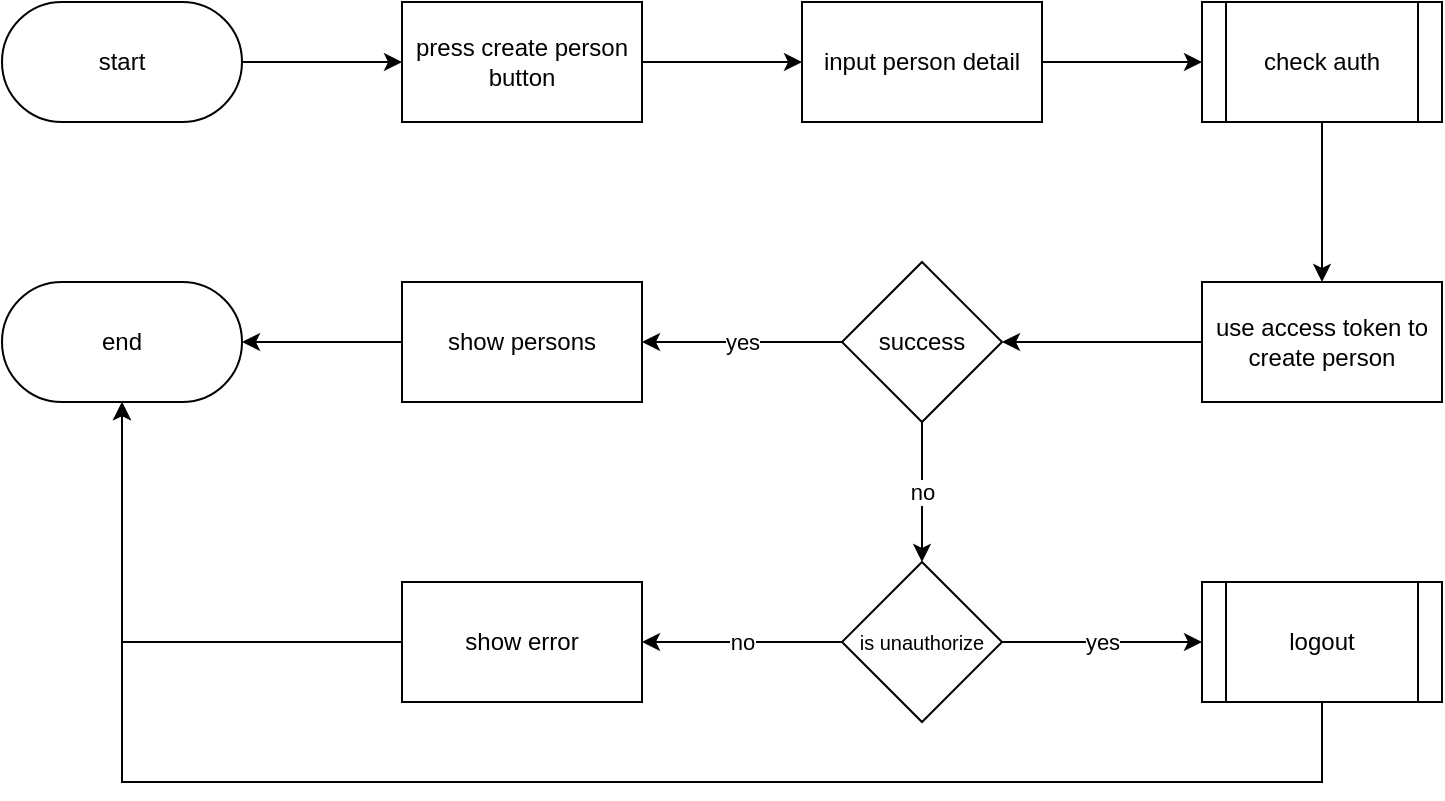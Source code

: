 <mxfile version="28.1.2" pages="10">
  <diagram name="1 create person" id="QCmVjkABllY98V57rZox">
    <mxGraphModel dx="1042" dy="626" grid="1" gridSize="10" guides="1" tooltips="1" connect="1" arrows="1" fold="1" page="1" pageScale="1" pageWidth="827" pageHeight="1169" math="0" shadow="0">
      <root>
        <mxCell id="89kqw5IY4SVpUpeqwuFK-0" />
        <mxCell id="89kqw5IY4SVpUpeqwuFK-1" parent="89kqw5IY4SVpUpeqwuFK-0" />
        <mxCell id="89kqw5IY4SVpUpeqwuFK-2" value="" style="edgeStyle=orthogonalEdgeStyle;rounded=0;orthogonalLoop=1;jettySize=auto;html=1;" edge="1" parent="89kqw5IY4SVpUpeqwuFK-1" source="89kqw5IY4SVpUpeqwuFK-3" target="89kqw5IY4SVpUpeqwuFK-6">
          <mxGeometry relative="1" as="geometry" />
        </mxCell>
        <mxCell id="89kqw5IY4SVpUpeqwuFK-3" value="start" style="rounded=1;whiteSpace=wrap;html=1;arcSize=50;" vertex="1" parent="89kqw5IY4SVpUpeqwuFK-1">
          <mxGeometry x="20" y="30" width="120" height="60" as="geometry" />
        </mxCell>
        <mxCell id="89kqw5IY4SVpUpeqwuFK-4" value="end" style="rounded=1;whiteSpace=wrap;html=1;arcSize=50;" vertex="1" parent="89kqw5IY4SVpUpeqwuFK-1">
          <mxGeometry x="20" y="170" width="120" height="60" as="geometry" />
        </mxCell>
        <mxCell id="89kqw5IY4SVpUpeqwuFK-5" value="" style="edgeStyle=orthogonalEdgeStyle;rounded=0;orthogonalLoop=1;jettySize=auto;html=1;" edge="1" parent="89kqw5IY4SVpUpeqwuFK-1" source="89kqw5IY4SVpUpeqwuFK-6" target="89kqw5IY4SVpUpeqwuFK-8">
          <mxGeometry relative="1" as="geometry" />
        </mxCell>
        <mxCell id="89kqw5IY4SVpUpeqwuFK-6" value="press create person button" style="whiteSpace=wrap;html=1;rounded=0;arcSize=50;" vertex="1" parent="89kqw5IY4SVpUpeqwuFK-1">
          <mxGeometry x="220" y="30" width="120" height="60" as="geometry" />
        </mxCell>
        <mxCell id="89kqw5IY4SVpUpeqwuFK-7" value="" style="edgeStyle=orthogonalEdgeStyle;rounded=0;orthogonalLoop=1;jettySize=auto;html=1;" edge="1" parent="89kqw5IY4SVpUpeqwuFK-1" source="89kqw5IY4SVpUpeqwuFK-8" target="89kqw5IY4SVpUpeqwuFK-10">
          <mxGeometry relative="1" as="geometry" />
        </mxCell>
        <mxCell id="89kqw5IY4SVpUpeqwuFK-8" value="input person detail" style="whiteSpace=wrap;html=1;rounded=0;arcSize=50;" vertex="1" parent="89kqw5IY4SVpUpeqwuFK-1">
          <mxGeometry x="420" y="30" width="120" height="60" as="geometry" />
        </mxCell>
        <mxCell id="89kqw5IY4SVpUpeqwuFK-9" value="" style="edgeStyle=orthogonalEdgeStyle;rounded=0;orthogonalLoop=1;jettySize=auto;html=1;" edge="1" parent="89kqw5IY4SVpUpeqwuFK-1" source="89kqw5IY4SVpUpeqwuFK-10" target="89kqw5IY4SVpUpeqwuFK-12">
          <mxGeometry relative="1" as="geometry" />
        </mxCell>
        <mxCell id="89kqw5IY4SVpUpeqwuFK-10" value="check auth" style="shape=process;whiteSpace=wrap;html=1;backgroundOutline=1;" vertex="1" parent="89kqw5IY4SVpUpeqwuFK-1">
          <mxGeometry x="620" y="30" width="120" height="60" as="geometry" />
        </mxCell>
        <mxCell id="89kqw5IY4SVpUpeqwuFK-11" value="" style="edgeStyle=orthogonalEdgeStyle;rounded=0;orthogonalLoop=1;jettySize=auto;html=1;" edge="1" parent="89kqw5IY4SVpUpeqwuFK-1" source="89kqw5IY4SVpUpeqwuFK-12" target="89kqw5IY4SVpUpeqwuFK-15">
          <mxGeometry relative="1" as="geometry" />
        </mxCell>
        <mxCell id="89kqw5IY4SVpUpeqwuFK-12" value="use access token to create person" style="whiteSpace=wrap;html=1;" vertex="1" parent="89kqw5IY4SVpUpeqwuFK-1">
          <mxGeometry x="620" y="170" width="120" height="60" as="geometry" />
        </mxCell>
        <mxCell id="89kqw5IY4SVpUpeqwuFK-13" value="yes" style="edgeStyle=orthogonalEdgeStyle;rounded=0;orthogonalLoop=1;jettySize=auto;html=1;" edge="1" parent="89kqw5IY4SVpUpeqwuFK-1" source="89kqw5IY4SVpUpeqwuFK-15" target="89kqw5IY4SVpUpeqwuFK-17">
          <mxGeometry relative="1" as="geometry" />
        </mxCell>
        <mxCell id="89kqw5IY4SVpUpeqwuFK-14" value="no" style="edgeStyle=orthogonalEdgeStyle;rounded=0;orthogonalLoop=1;jettySize=auto;html=1;" edge="1" parent="89kqw5IY4SVpUpeqwuFK-1" source="89kqw5IY4SVpUpeqwuFK-15" target="89kqw5IY4SVpUpeqwuFK-20">
          <mxGeometry relative="1" as="geometry">
            <mxPoint x="480" y="310" as="targetPoint" />
          </mxGeometry>
        </mxCell>
        <mxCell id="89kqw5IY4SVpUpeqwuFK-15" value="success" style="rhombus;whiteSpace=wrap;html=1;" vertex="1" parent="89kqw5IY4SVpUpeqwuFK-1">
          <mxGeometry x="440" y="160" width="80" height="80" as="geometry" />
        </mxCell>
        <mxCell id="89kqw5IY4SVpUpeqwuFK-16" style="edgeStyle=orthogonalEdgeStyle;rounded=0;orthogonalLoop=1;jettySize=auto;html=1;" edge="1" parent="89kqw5IY4SVpUpeqwuFK-1" source="89kqw5IY4SVpUpeqwuFK-17" target="89kqw5IY4SVpUpeqwuFK-4">
          <mxGeometry relative="1" as="geometry" />
        </mxCell>
        <mxCell id="89kqw5IY4SVpUpeqwuFK-17" value="show persons" style="rounded=0;whiteSpace=wrap;html=1;" vertex="1" parent="89kqw5IY4SVpUpeqwuFK-1">
          <mxGeometry x="220" y="170" width="120" height="60" as="geometry" />
        </mxCell>
        <mxCell id="89kqw5IY4SVpUpeqwuFK-18" value="no" style="edgeStyle=orthogonalEdgeStyle;rounded=0;orthogonalLoop=1;jettySize=auto;html=1;" edge="1" parent="89kqw5IY4SVpUpeqwuFK-1" source="89kqw5IY4SVpUpeqwuFK-20" target="89kqw5IY4SVpUpeqwuFK-24">
          <mxGeometry relative="1" as="geometry">
            <mxPoint x="320" y="350" as="targetPoint" />
          </mxGeometry>
        </mxCell>
        <mxCell id="89kqw5IY4SVpUpeqwuFK-19" value="yes" style="edgeStyle=orthogonalEdgeStyle;rounded=0;orthogonalLoop=1;jettySize=auto;html=1;" edge="1" parent="89kqw5IY4SVpUpeqwuFK-1" source="89kqw5IY4SVpUpeqwuFK-20" target="89kqw5IY4SVpUpeqwuFK-22">
          <mxGeometry relative="1" as="geometry">
            <mxPoint x="480" y="460" as="targetPoint" />
          </mxGeometry>
        </mxCell>
        <mxCell id="89kqw5IY4SVpUpeqwuFK-20" value="&lt;font style=&quot;font-size: 10px;&quot;&gt;is unauthorize&lt;/font&gt;" style="rhombus;whiteSpace=wrap;html=1;" vertex="1" parent="89kqw5IY4SVpUpeqwuFK-1">
          <mxGeometry x="440" y="310" width="80" height="80" as="geometry" />
        </mxCell>
        <mxCell id="89kqw5IY4SVpUpeqwuFK-21" style="edgeStyle=orthogonalEdgeStyle;rounded=0;orthogonalLoop=1;jettySize=auto;html=1;" edge="1" parent="89kqw5IY4SVpUpeqwuFK-1" source="89kqw5IY4SVpUpeqwuFK-22" target="89kqw5IY4SVpUpeqwuFK-4">
          <mxGeometry relative="1" as="geometry">
            <Array as="points">
              <mxPoint x="680" y="420" />
              <mxPoint x="80" y="420" />
            </Array>
          </mxGeometry>
        </mxCell>
        <mxCell id="89kqw5IY4SVpUpeqwuFK-22" value="logout" style="shape=process;whiteSpace=wrap;html=1;backgroundOutline=1;" vertex="1" parent="89kqw5IY4SVpUpeqwuFK-1">
          <mxGeometry x="620" y="320" width="120" height="60" as="geometry" />
        </mxCell>
        <mxCell id="89kqw5IY4SVpUpeqwuFK-23" style="edgeStyle=orthogonalEdgeStyle;rounded=0;orthogonalLoop=1;jettySize=auto;html=1;" edge="1" parent="89kqw5IY4SVpUpeqwuFK-1" source="89kqw5IY4SVpUpeqwuFK-24" target="89kqw5IY4SVpUpeqwuFK-4">
          <mxGeometry relative="1" as="geometry" />
        </mxCell>
        <mxCell id="89kqw5IY4SVpUpeqwuFK-24" value="show error" style="rounded=0;whiteSpace=wrap;html=1;" vertex="1" parent="89kqw5IY4SVpUpeqwuFK-1">
          <mxGeometry x="220" y="320" width="120" height="60" as="geometry" />
        </mxCell>
      </root>
    </mxGraphModel>
  </diagram>
  <diagram name="2 read persons" id="ZZvxJtizxk6Mw-45poKB">
    <mxGraphModel dx="1042" dy="626" grid="1" gridSize="10" guides="1" tooltips="1" connect="1" arrows="1" fold="1" page="1" pageScale="1" pageWidth="827" pageHeight="1169" math="0" shadow="0">
      <root>
        <mxCell id="vX8nLBXHPkxu4AXQ9sBN-0" />
        <mxCell id="vX8nLBXHPkxu4AXQ9sBN-1" parent="vX8nLBXHPkxu4AXQ9sBN-0" />
        <mxCell id="vX8nLBXHPkxu4AXQ9sBN-2" value="" style="edgeStyle=orthogonalEdgeStyle;rounded=0;orthogonalLoop=1;jettySize=auto;html=1;" edge="1" parent="vX8nLBXHPkxu4AXQ9sBN-1" source="vX8nLBXHPkxu4AXQ9sBN-3" target="vX8nLBXHPkxu4AXQ9sBN-6">
          <mxGeometry relative="1" as="geometry" />
        </mxCell>
        <mxCell id="vX8nLBXHPkxu4AXQ9sBN-3" value="start" style="rounded=1;whiteSpace=wrap;html=1;arcSize=50;" vertex="1" parent="vX8nLBXHPkxu4AXQ9sBN-1">
          <mxGeometry x="20" y="20" width="120" height="60" as="geometry" />
        </mxCell>
        <mxCell id="vX8nLBXHPkxu4AXQ9sBN-4" value="end" style="rounded=1;whiteSpace=wrap;html=1;arcSize=50;" vertex="1" parent="vX8nLBXHPkxu4AXQ9sBN-1">
          <mxGeometry x="20" y="160" width="120" height="60" as="geometry" />
        </mxCell>
        <mxCell id="vX8nLBXHPkxu4AXQ9sBN-5" value="" style="edgeStyle=orthogonalEdgeStyle;rounded=0;orthogonalLoop=1;jettySize=auto;html=1;" edge="1" parent="vX8nLBXHPkxu4AXQ9sBN-1" source="vX8nLBXHPkxu4AXQ9sBN-6" target="vX8nLBXHPkxu4AXQ9sBN-8">
          <mxGeometry relative="1" as="geometry" />
        </mxCell>
        <mxCell id="vX8nLBXHPkxu4AXQ9sBN-6" value="check auth" style="shape=process;whiteSpace=wrap;html=1;backgroundOutline=1;" vertex="1" parent="vX8nLBXHPkxu4AXQ9sBN-1">
          <mxGeometry x="200" y="20" width="120" height="60" as="geometry" />
        </mxCell>
        <mxCell id="vX8nLBXHPkxu4AXQ9sBN-7" value="" style="edgeStyle=orthogonalEdgeStyle;rounded=0;orthogonalLoop=1;jettySize=auto;html=1;" edge="1" parent="vX8nLBXHPkxu4AXQ9sBN-1" source="vX8nLBXHPkxu4AXQ9sBN-8" target="vX8nLBXHPkxu4AXQ9sBN-11">
          <mxGeometry relative="1" as="geometry" />
        </mxCell>
        <mxCell id="vX8nLBXHPkxu4AXQ9sBN-8" value="use access token to get persons" style="whiteSpace=wrap;html=1;" vertex="1" parent="vX8nLBXHPkxu4AXQ9sBN-1">
          <mxGeometry x="400" y="20" width="120" height="60" as="geometry" />
        </mxCell>
        <mxCell id="vX8nLBXHPkxu4AXQ9sBN-9" value="no" style="edgeStyle=orthogonalEdgeStyle;rounded=0;orthogonalLoop=1;jettySize=auto;html=1;" edge="1" parent="vX8nLBXHPkxu4AXQ9sBN-1" source="vX8nLBXHPkxu4AXQ9sBN-11" target="vX8nLBXHPkxu4AXQ9sBN-13">
          <mxGeometry relative="1" as="geometry" />
        </mxCell>
        <mxCell id="vX8nLBXHPkxu4AXQ9sBN-10" value="yes" style="edgeStyle=orthogonalEdgeStyle;rounded=0;orthogonalLoop=1;jettySize=auto;html=1;" edge="1" parent="vX8nLBXHPkxu4AXQ9sBN-1" source="vX8nLBXHPkxu4AXQ9sBN-11" target="vX8nLBXHPkxu4AXQ9sBN-15">
          <mxGeometry relative="1" as="geometry" />
        </mxCell>
        <mxCell id="vX8nLBXHPkxu4AXQ9sBN-11" value="is success" style="rhombus;whiteSpace=wrap;html=1;" vertex="1" parent="vX8nLBXHPkxu4AXQ9sBN-1">
          <mxGeometry x="420" y="150" width="80" height="80" as="geometry" />
        </mxCell>
        <mxCell id="vX8nLBXHPkxu4AXQ9sBN-12" style="edgeStyle=orthogonalEdgeStyle;rounded=0;orthogonalLoop=1;jettySize=auto;html=1;" edge="1" parent="vX8nLBXHPkxu4AXQ9sBN-1" source="vX8nLBXHPkxu4AXQ9sBN-13" target="vX8nLBXHPkxu4AXQ9sBN-4">
          <mxGeometry relative="1" as="geometry">
            <Array as="points">
              <mxPoint x="620" y="260" />
              <mxPoint x="80" y="260" />
            </Array>
          </mxGeometry>
        </mxCell>
        <mxCell id="vX8nLBXHPkxu4AXQ9sBN-13" value="show error" style="whiteSpace=wrap;html=1;" vertex="1" parent="vX8nLBXHPkxu4AXQ9sBN-1">
          <mxGeometry x="560" y="160" width="120" height="60" as="geometry" />
        </mxCell>
        <mxCell id="vX8nLBXHPkxu4AXQ9sBN-14" style="edgeStyle=orthogonalEdgeStyle;rounded=0;orthogonalLoop=1;jettySize=auto;html=1;" edge="1" parent="vX8nLBXHPkxu4AXQ9sBN-1" source="vX8nLBXHPkxu4AXQ9sBN-15" target="vX8nLBXHPkxu4AXQ9sBN-4">
          <mxGeometry relative="1" as="geometry" />
        </mxCell>
        <mxCell id="vX8nLBXHPkxu4AXQ9sBN-15" value="show persons" style="whiteSpace=wrap;html=1;" vertex="1" parent="vX8nLBXHPkxu4AXQ9sBN-1">
          <mxGeometry x="200" y="160" width="120" height="60" as="geometry" />
        </mxCell>
      </root>
    </mxGraphModel>
  </diagram>
  <diagram name="3 update person" id="bgBa9I0nju7oVBZBUmHU">
    <mxGraphModel dx="1042" dy="626" grid="1" gridSize="10" guides="1" tooltips="1" connect="1" arrows="1" fold="1" page="1" pageScale="1" pageWidth="827" pageHeight="1169" math="0" shadow="0">
      <root>
        <mxCell id="CjMaCbACTjVQpLdgVZ3A-0" />
        <mxCell id="CjMaCbACTjVQpLdgVZ3A-1" parent="CjMaCbACTjVQpLdgVZ3A-0" />
        <mxCell id="CjMaCbACTjVQpLdgVZ3A-2" value="" style="edgeStyle=orthogonalEdgeStyle;rounded=0;orthogonalLoop=1;jettySize=auto;html=1;" edge="1" parent="CjMaCbACTjVQpLdgVZ3A-1" source="CjMaCbACTjVQpLdgVZ3A-3" target="CjMaCbACTjVQpLdgVZ3A-6">
          <mxGeometry relative="1" as="geometry" />
        </mxCell>
        <mxCell id="CjMaCbACTjVQpLdgVZ3A-3" value="start" style="rounded=1;whiteSpace=wrap;html=1;arcSize=50;" vertex="1" parent="CjMaCbACTjVQpLdgVZ3A-1">
          <mxGeometry x="20" y="30" width="120" height="60" as="geometry" />
        </mxCell>
        <mxCell id="CjMaCbACTjVQpLdgVZ3A-4" value="end" style="rounded=1;whiteSpace=wrap;html=1;arcSize=50;" vertex="1" parent="CjMaCbACTjVQpLdgVZ3A-1">
          <mxGeometry x="20" y="170" width="120" height="60" as="geometry" />
        </mxCell>
        <mxCell id="CjMaCbACTjVQpLdgVZ3A-5" value="" style="edgeStyle=orthogonalEdgeStyle;rounded=0;orthogonalLoop=1;jettySize=auto;html=1;" edge="1" parent="CjMaCbACTjVQpLdgVZ3A-1" source="CjMaCbACTjVQpLdgVZ3A-6" target="CjMaCbACTjVQpLdgVZ3A-8">
          <mxGeometry relative="1" as="geometry" />
        </mxCell>
        <mxCell id="CjMaCbACTjVQpLdgVZ3A-6" value="press update person button" style="whiteSpace=wrap;html=1;rounded=0;arcSize=50;" vertex="1" parent="CjMaCbACTjVQpLdgVZ3A-1">
          <mxGeometry x="220" y="30" width="120" height="60" as="geometry" />
        </mxCell>
        <mxCell id="CjMaCbACTjVQpLdgVZ3A-7" value="" style="edgeStyle=orthogonalEdgeStyle;rounded=0;orthogonalLoop=1;jettySize=auto;html=1;" edge="1" parent="CjMaCbACTjVQpLdgVZ3A-1" source="CjMaCbACTjVQpLdgVZ3A-8" target="CjMaCbACTjVQpLdgVZ3A-10">
          <mxGeometry relative="1" as="geometry" />
        </mxCell>
        <mxCell id="CjMaCbACTjVQpLdgVZ3A-8" value="update person detail" style="whiteSpace=wrap;html=1;rounded=0;arcSize=50;" vertex="1" parent="CjMaCbACTjVQpLdgVZ3A-1">
          <mxGeometry x="420" y="30" width="120" height="60" as="geometry" />
        </mxCell>
        <mxCell id="CjMaCbACTjVQpLdgVZ3A-9" value="" style="edgeStyle=orthogonalEdgeStyle;rounded=0;orthogonalLoop=1;jettySize=auto;html=1;" edge="1" parent="CjMaCbACTjVQpLdgVZ3A-1" source="CjMaCbACTjVQpLdgVZ3A-10" target="CjMaCbACTjVQpLdgVZ3A-12">
          <mxGeometry relative="1" as="geometry" />
        </mxCell>
        <mxCell id="CjMaCbACTjVQpLdgVZ3A-10" value="check auth" style="shape=process;whiteSpace=wrap;html=1;backgroundOutline=1;" vertex="1" parent="CjMaCbACTjVQpLdgVZ3A-1">
          <mxGeometry x="620" y="30" width="120" height="60" as="geometry" />
        </mxCell>
        <mxCell id="CjMaCbACTjVQpLdgVZ3A-11" value="" style="edgeStyle=orthogonalEdgeStyle;rounded=0;orthogonalLoop=1;jettySize=auto;html=1;" edge="1" parent="CjMaCbACTjVQpLdgVZ3A-1" source="CjMaCbACTjVQpLdgVZ3A-12" target="CjMaCbACTjVQpLdgVZ3A-15">
          <mxGeometry relative="1" as="geometry" />
        </mxCell>
        <mxCell id="CjMaCbACTjVQpLdgVZ3A-12" value="use access token to update person" style="whiteSpace=wrap;html=1;" vertex="1" parent="CjMaCbACTjVQpLdgVZ3A-1">
          <mxGeometry x="620" y="170" width="120" height="60" as="geometry" />
        </mxCell>
        <mxCell id="CjMaCbACTjVQpLdgVZ3A-13" value="yes" style="edgeStyle=orthogonalEdgeStyle;rounded=0;orthogonalLoop=1;jettySize=auto;html=1;" edge="1" parent="CjMaCbACTjVQpLdgVZ3A-1" source="CjMaCbACTjVQpLdgVZ3A-15" target="CjMaCbACTjVQpLdgVZ3A-17">
          <mxGeometry relative="1" as="geometry" />
        </mxCell>
        <mxCell id="CjMaCbACTjVQpLdgVZ3A-14" value="no" style="edgeStyle=orthogonalEdgeStyle;rounded=0;orthogonalLoop=1;jettySize=auto;html=1;" edge="1" parent="CjMaCbACTjVQpLdgVZ3A-1" source="CjMaCbACTjVQpLdgVZ3A-15" target="CjMaCbACTjVQpLdgVZ3A-20">
          <mxGeometry relative="1" as="geometry">
            <mxPoint x="480" y="310" as="targetPoint" />
          </mxGeometry>
        </mxCell>
        <mxCell id="CjMaCbACTjVQpLdgVZ3A-15" value="success" style="rhombus;whiteSpace=wrap;html=1;" vertex="1" parent="CjMaCbACTjVQpLdgVZ3A-1">
          <mxGeometry x="440" y="160" width="80" height="80" as="geometry" />
        </mxCell>
        <mxCell id="CjMaCbACTjVQpLdgVZ3A-16" style="edgeStyle=orthogonalEdgeStyle;rounded=0;orthogonalLoop=1;jettySize=auto;html=1;" edge="1" parent="CjMaCbACTjVQpLdgVZ3A-1" source="CjMaCbACTjVQpLdgVZ3A-17" target="CjMaCbACTjVQpLdgVZ3A-4">
          <mxGeometry relative="1" as="geometry" />
        </mxCell>
        <mxCell id="CjMaCbACTjVQpLdgVZ3A-17" value="show persons" style="rounded=0;whiteSpace=wrap;html=1;" vertex="1" parent="CjMaCbACTjVQpLdgVZ3A-1">
          <mxGeometry x="220" y="170" width="120" height="60" as="geometry" />
        </mxCell>
        <mxCell id="CjMaCbACTjVQpLdgVZ3A-18" value="no" style="edgeStyle=orthogonalEdgeStyle;rounded=0;orthogonalLoop=1;jettySize=auto;html=1;" edge="1" parent="CjMaCbACTjVQpLdgVZ3A-1" source="CjMaCbACTjVQpLdgVZ3A-20" target="CjMaCbACTjVQpLdgVZ3A-24">
          <mxGeometry relative="1" as="geometry">
            <mxPoint x="320" y="350" as="targetPoint" />
          </mxGeometry>
        </mxCell>
        <mxCell id="CjMaCbACTjVQpLdgVZ3A-19" value="yes" style="edgeStyle=orthogonalEdgeStyle;rounded=0;orthogonalLoop=1;jettySize=auto;html=1;" edge="1" parent="CjMaCbACTjVQpLdgVZ3A-1" source="CjMaCbACTjVQpLdgVZ3A-20" target="CjMaCbACTjVQpLdgVZ3A-22">
          <mxGeometry relative="1" as="geometry">
            <mxPoint x="480" y="460" as="targetPoint" />
          </mxGeometry>
        </mxCell>
        <mxCell id="CjMaCbACTjVQpLdgVZ3A-20" value="&lt;font style=&quot;font-size: 10px;&quot;&gt;is unauthorize&lt;/font&gt;" style="rhombus;whiteSpace=wrap;html=1;" vertex="1" parent="CjMaCbACTjVQpLdgVZ3A-1">
          <mxGeometry x="440" y="310" width="80" height="80" as="geometry" />
        </mxCell>
        <mxCell id="CjMaCbACTjVQpLdgVZ3A-21" style="edgeStyle=orthogonalEdgeStyle;rounded=0;orthogonalLoop=1;jettySize=auto;html=1;" edge="1" parent="CjMaCbACTjVQpLdgVZ3A-1" source="CjMaCbACTjVQpLdgVZ3A-22" target="CjMaCbACTjVQpLdgVZ3A-4">
          <mxGeometry relative="1" as="geometry">
            <Array as="points">
              <mxPoint x="680" y="420" />
              <mxPoint x="80" y="420" />
            </Array>
          </mxGeometry>
        </mxCell>
        <mxCell id="CjMaCbACTjVQpLdgVZ3A-22" value="logout" style="shape=process;whiteSpace=wrap;html=1;backgroundOutline=1;" vertex="1" parent="CjMaCbACTjVQpLdgVZ3A-1">
          <mxGeometry x="620" y="320" width="120" height="60" as="geometry" />
        </mxCell>
        <mxCell id="CjMaCbACTjVQpLdgVZ3A-23" style="edgeStyle=orthogonalEdgeStyle;rounded=0;orthogonalLoop=1;jettySize=auto;html=1;" edge="1" parent="CjMaCbACTjVQpLdgVZ3A-1" source="CjMaCbACTjVQpLdgVZ3A-24" target="CjMaCbACTjVQpLdgVZ3A-4">
          <mxGeometry relative="1" as="geometry" />
        </mxCell>
        <mxCell id="CjMaCbACTjVQpLdgVZ3A-24" value="show error" style="rounded=0;whiteSpace=wrap;html=1;" vertex="1" parent="CjMaCbACTjVQpLdgVZ3A-1">
          <mxGeometry x="220" y="320" width="120" height="60" as="geometry" />
        </mxCell>
      </root>
    </mxGraphModel>
  </diagram>
  <diagram name="4 delete person" id="djBDxOBVskYSckra9UEm">
    <mxGraphModel dx="1042" dy="626" grid="1" gridSize="10" guides="1" tooltips="1" connect="1" arrows="1" fold="1" page="1" pageScale="1" pageWidth="827" pageHeight="1169" math="0" shadow="0">
      <root>
        <mxCell id="CZhiSMGbWlyVM7kjjiiq-0" />
        <mxCell id="CZhiSMGbWlyVM7kjjiiq-1" parent="CZhiSMGbWlyVM7kjjiiq-0" />
        <mxCell id="CZhiSMGbWlyVM7kjjiiq-2" value="" style="edgeStyle=orthogonalEdgeStyle;rounded=0;orthogonalLoop=1;jettySize=auto;html=1;" edge="1" parent="CZhiSMGbWlyVM7kjjiiq-1" source="CZhiSMGbWlyVM7kjjiiq-3" target="CZhiSMGbWlyVM7kjjiiq-6">
          <mxGeometry relative="1" as="geometry" />
        </mxCell>
        <mxCell id="CZhiSMGbWlyVM7kjjiiq-3" value="start" style="rounded=1;whiteSpace=wrap;html=1;arcSize=50;" vertex="1" parent="CZhiSMGbWlyVM7kjjiiq-1">
          <mxGeometry x="20" y="30" width="120" height="60" as="geometry" />
        </mxCell>
        <mxCell id="CZhiSMGbWlyVM7kjjiiq-4" value="end" style="rounded=1;whiteSpace=wrap;html=1;arcSize=50;" vertex="1" parent="CZhiSMGbWlyVM7kjjiiq-1">
          <mxGeometry x="20" y="170" width="120" height="60" as="geometry" />
        </mxCell>
        <mxCell id="CZhiSMGbWlyVM7kjjiiq-5" value="" style="edgeStyle=orthogonalEdgeStyle;rounded=0;orthogonalLoop=1;jettySize=auto;html=1;" edge="1" parent="CZhiSMGbWlyVM7kjjiiq-1" source="CZhiSMGbWlyVM7kjjiiq-6" target="CZhiSMGbWlyVM7kjjiiq-8">
          <mxGeometry relative="1" as="geometry" />
        </mxCell>
        <mxCell id="CZhiSMGbWlyVM7kjjiiq-6" value="press update person button" style="whiteSpace=wrap;html=1;rounded=0;arcSize=50;" vertex="1" parent="CZhiSMGbWlyVM7kjjiiq-1">
          <mxGeometry x="220" y="30" width="120" height="60" as="geometry" />
        </mxCell>
        <mxCell id="CZhiSMGbWlyVM7kjjiiq-7" value="" style="edgeStyle=orthogonalEdgeStyle;rounded=0;orthogonalLoop=1;jettySize=auto;html=1;" edge="1" parent="CZhiSMGbWlyVM7kjjiiq-1" source="CZhiSMGbWlyVM7kjjiiq-8" target="CZhiSMGbWlyVM7kjjiiq-10">
          <mxGeometry relative="1" as="geometry" />
        </mxCell>
        <mxCell id="CZhiSMGbWlyVM7kjjiiq-8" value="press delete person button" style="whiteSpace=wrap;html=1;rounded=0;arcSize=50;" vertex="1" parent="CZhiSMGbWlyVM7kjjiiq-1">
          <mxGeometry x="420" y="30" width="120" height="60" as="geometry" />
        </mxCell>
        <mxCell id="CZhiSMGbWlyVM7kjjiiq-9" value="" style="edgeStyle=orthogonalEdgeStyle;rounded=0;orthogonalLoop=1;jettySize=auto;html=1;" edge="1" parent="CZhiSMGbWlyVM7kjjiiq-1" source="CZhiSMGbWlyVM7kjjiiq-10" target="CZhiSMGbWlyVM7kjjiiq-12">
          <mxGeometry relative="1" as="geometry" />
        </mxCell>
        <mxCell id="CZhiSMGbWlyVM7kjjiiq-10" value="check auth" style="shape=process;whiteSpace=wrap;html=1;backgroundOutline=1;" vertex="1" parent="CZhiSMGbWlyVM7kjjiiq-1">
          <mxGeometry x="620" y="30" width="120" height="60" as="geometry" />
        </mxCell>
        <mxCell id="CZhiSMGbWlyVM7kjjiiq-11" value="" style="edgeStyle=orthogonalEdgeStyle;rounded=0;orthogonalLoop=1;jettySize=auto;html=1;" edge="1" parent="CZhiSMGbWlyVM7kjjiiq-1" source="CZhiSMGbWlyVM7kjjiiq-12" target="CZhiSMGbWlyVM7kjjiiq-15">
          <mxGeometry relative="1" as="geometry" />
        </mxCell>
        <mxCell id="CZhiSMGbWlyVM7kjjiiq-12" value="use access token to delete person" style="whiteSpace=wrap;html=1;" vertex="1" parent="CZhiSMGbWlyVM7kjjiiq-1">
          <mxGeometry x="620" y="170" width="120" height="60" as="geometry" />
        </mxCell>
        <mxCell id="CZhiSMGbWlyVM7kjjiiq-13" value="yes" style="edgeStyle=orthogonalEdgeStyle;rounded=0;orthogonalLoop=1;jettySize=auto;html=1;" edge="1" parent="CZhiSMGbWlyVM7kjjiiq-1" source="CZhiSMGbWlyVM7kjjiiq-15" target="CZhiSMGbWlyVM7kjjiiq-17">
          <mxGeometry relative="1" as="geometry" />
        </mxCell>
        <mxCell id="CZhiSMGbWlyVM7kjjiiq-14" value="no" style="edgeStyle=orthogonalEdgeStyle;rounded=0;orthogonalLoop=1;jettySize=auto;html=1;" edge="1" parent="CZhiSMGbWlyVM7kjjiiq-1" source="CZhiSMGbWlyVM7kjjiiq-15" target="CZhiSMGbWlyVM7kjjiiq-20">
          <mxGeometry relative="1" as="geometry">
            <mxPoint x="480" y="310" as="targetPoint" />
          </mxGeometry>
        </mxCell>
        <mxCell id="CZhiSMGbWlyVM7kjjiiq-15" value="success" style="rhombus;whiteSpace=wrap;html=1;" vertex="1" parent="CZhiSMGbWlyVM7kjjiiq-1">
          <mxGeometry x="440" y="160" width="80" height="80" as="geometry" />
        </mxCell>
        <mxCell id="CZhiSMGbWlyVM7kjjiiq-16" style="edgeStyle=orthogonalEdgeStyle;rounded=0;orthogonalLoop=1;jettySize=auto;html=1;" edge="1" parent="CZhiSMGbWlyVM7kjjiiq-1" source="CZhiSMGbWlyVM7kjjiiq-17" target="CZhiSMGbWlyVM7kjjiiq-4">
          <mxGeometry relative="1" as="geometry" />
        </mxCell>
        <mxCell id="CZhiSMGbWlyVM7kjjiiq-17" value="show persons" style="rounded=0;whiteSpace=wrap;html=1;" vertex="1" parent="CZhiSMGbWlyVM7kjjiiq-1">
          <mxGeometry x="220" y="170" width="120" height="60" as="geometry" />
        </mxCell>
        <mxCell id="CZhiSMGbWlyVM7kjjiiq-18" value="no" style="edgeStyle=orthogonalEdgeStyle;rounded=0;orthogonalLoop=1;jettySize=auto;html=1;" edge="1" parent="CZhiSMGbWlyVM7kjjiiq-1" source="CZhiSMGbWlyVM7kjjiiq-20" target="CZhiSMGbWlyVM7kjjiiq-24">
          <mxGeometry relative="1" as="geometry">
            <mxPoint x="320" y="350" as="targetPoint" />
          </mxGeometry>
        </mxCell>
        <mxCell id="CZhiSMGbWlyVM7kjjiiq-19" value="yes" style="edgeStyle=orthogonalEdgeStyle;rounded=0;orthogonalLoop=1;jettySize=auto;html=1;" edge="1" parent="CZhiSMGbWlyVM7kjjiiq-1" source="CZhiSMGbWlyVM7kjjiiq-20" target="CZhiSMGbWlyVM7kjjiiq-22">
          <mxGeometry relative="1" as="geometry">
            <mxPoint x="480" y="460" as="targetPoint" />
          </mxGeometry>
        </mxCell>
        <mxCell id="CZhiSMGbWlyVM7kjjiiq-20" value="&lt;font style=&quot;font-size: 10px;&quot;&gt;is unauthorize&lt;/font&gt;" style="rhombus;whiteSpace=wrap;html=1;" vertex="1" parent="CZhiSMGbWlyVM7kjjiiq-1">
          <mxGeometry x="440" y="310" width="80" height="80" as="geometry" />
        </mxCell>
        <mxCell id="CZhiSMGbWlyVM7kjjiiq-21" style="edgeStyle=orthogonalEdgeStyle;rounded=0;orthogonalLoop=1;jettySize=auto;html=1;" edge="1" parent="CZhiSMGbWlyVM7kjjiiq-1" source="CZhiSMGbWlyVM7kjjiiq-22" target="CZhiSMGbWlyVM7kjjiiq-4">
          <mxGeometry relative="1" as="geometry">
            <Array as="points">
              <mxPoint x="680" y="420" />
              <mxPoint x="80" y="420" />
            </Array>
          </mxGeometry>
        </mxCell>
        <mxCell id="CZhiSMGbWlyVM7kjjiiq-22" value="logout" style="shape=process;whiteSpace=wrap;html=1;backgroundOutline=1;" vertex="1" parent="CZhiSMGbWlyVM7kjjiiq-1">
          <mxGeometry x="620" y="320" width="120" height="60" as="geometry" />
        </mxCell>
        <mxCell id="CZhiSMGbWlyVM7kjjiiq-23" style="edgeStyle=orthogonalEdgeStyle;rounded=0;orthogonalLoop=1;jettySize=auto;html=1;" edge="1" parent="CZhiSMGbWlyVM7kjjiiq-1" source="CZhiSMGbWlyVM7kjjiiq-24" target="CZhiSMGbWlyVM7kjjiiq-4">
          <mxGeometry relative="1" as="geometry" />
        </mxCell>
        <mxCell id="CZhiSMGbWlyVM7kjjiiq-24" value="show error" style="rounded=0;whiteSpace=wrap;html=1;" vertex="1" parent="CZhiSMGbWlyVM7kjjiiq-1">
          <mxGeometry x="220" y="320" width="120" height="60" as="geometry" />
        </mxCell>
      </root>
    </mxGraphModel>
  </diagram>
  <diagram name="5 read persons log" id="KcIKUt5hJwkjlvZtaupu">
    <mxGraphModel dx="1042" dy="626" grid="1" gridSize="10" guides="1" tooltips="1" connect="1" arrows="1" fold="1" page="1" pageScale="1" pageWidth="827" pageHeight="1169" math="0" shadow="0">
      <root>
        <mxCell id="ij3mbTP9CK1a5oeRvw_9-0" />
        <mxCell id="ij3mbTP9CK1a5oeRvw_9-1" parent="ij3mbTP9CK1a5oeRvw_9-0" />
        <mxCell id="ij3mbTP9CK1a5oeRvw_9-2" value="" style="edgeStyle=orthogonalEdgeStyle;rounded=0;orthogonalLoop=1;jettySize=auto;html=1;" edge="1" parent="ij3mbTP9CK1a5oeRvw_9-1" source="ij3mbTP9CK1a5oeRvw_9-3" target="ij3mbTP9CK1a5oeRvw_9-6">
          <mxGeometry relative="1" as="geometry" />
        </mxCell>
        <mxCell id="ij3mbTP9CK1a5oeRvw_9-3" value="start" style="rounded=1;whiteSpace=wrap;html=1;arcSize=50;" vertex="1" parent="ij3mbTP9CK1a5oeRvw_9-1">
          <mxGeometry x="20" y="20" width="120" height="60" as="geometry" />
        </mxCell>
        <mxCell id="ij3mbTP9CK1a5oeRvw_9-4" value="end" style="rounded=1;whiteSpace=wrap;html=1;arcSize=50;" vertex="1" parent="ij3mbTP9CK1a5oeRvw_9-1">
          <mxGeometry x="20" y="160" width="120" height="60" as="geometry" />
        </mxCell>
        <mxCell id="ij3mbTP9CK1a5oeRvw_9-5" value="" style="edgeStyle=orthogonalEdgeStyle;rounded=0;orthogonalLoop=1;jettySize=auto;html=1;" edge="1" parent="ij3mbTP9CK1a5oeRvw_9-1" source="ij3mbTP9CK1a5oeRvw_9-6" target="ij3mbTP9CK1a5oeRvw_9-8">
          <mxGeometry relative="1" as="geometry" />
        </mxCell>
        <mxCell id="ij3mbTP9CK1a5oeRvw_9-6" value="check auth" style="shape=process;whiteSpace=wrap;html=1;backgroundOutline=1;" vertex="1" parent="ij3mbTP9CK1a5oeRvw_9-1">
          <mxGeometry x="200" y="20" width="120" height="60" as="geometry" />
        </mxCell>
        <mxCell id="ij3mbTP9CK1a5oeRvw_9-7" value="" style="edgeStyle=orthogonalEdgeStyle;rounded=0;orthogonalLoop=1;jettySize=auto;html=1;" edge="1" parent="ij3mbTP9CK1a5oeRvw_9-1" source="ij3mbTP9CK1a5oeRvw_9-8" target="ij3mbTP9CK1a5oeRvw_9-11">
          <mxGeometry relative="1" as="geometry" />
        </mxCell>
        <mxCell id="ij3mbTP9CK1a5oeRvw_9-8" value="use access token to get person logs" style="whiteSpace=wrap;html=1;" vertex="1" parent="ij3mbTP9CK1a5oeRvw_9-1">
          <mxGeometry x="400" y="20" width="120" height="60" as="geometry" />
        </mxCell>
        <mxCell id="ij3mbTP9CK1a5oeRvw_9-9" value="no" style="edgeStyle=orthogonalEdgeStyle;rounded=0;orthogonalLoop=1;jettySize=auto;html=1;" edge="1" parent="ij3mbTP9CK1a5oeRvw_9-1" source="ij3mbTP9CK1a5oeRvw_9-11" target="ij3mbTP9CK1a5oeRvw_9-13">
          <mxGeometry relative="1" as="geometry" />
        </mxCell>
        <mxCell id="ij3mbTP9CK1a5oeRvw_9-10" value="yes" style="edgeStyle=orthogonalEdgeStyle;rounded=0;orthogonalLoop=1;jettySize=auto;html=1;" edge="1" parent="ij3mbTP9CK1a5oeRvw_9-1" source="ij3mbTP9CK1a5oeRvw_9-11" target="ij3mbTP9CK1a5oeRvw_9-15">
          <mxGeometry relative="1" as="geometry" />
        </mxCell>
        <mxCell id="ij3mbTP9CK1a5oeRvw_9-11" value="is success" style="rhombus;whiteSpace=wrap;html=1;" vertex="1" parent="ij3mbTP9CK1a5oeRvw_9-1">
          <mxGeometry x="420" y="150" width="80" height="80" as="geometry" />
        </mxCell>
        <mxCell id="ij3mbTP9CK1a5oeRvw_9-12" style="edgeStyle=orthogonalEdgeStyle;rounded=0;orthogonalLoop=1;jettySize=auto;html=1;" edge="1" parent="ij3mbTP9CK1a5oeRvw_9-1" source="ij3mbTP9CK1a5oeRvw_9-13" target="ij3mbTP9CK1a5oeRvw_9-4">
          <mxGeometry relative="1" as="geometry">
            <Array as="points">
              <mxPoint x="620" y="260" />
              <mxPoint x="80" y="260" />
            </Array>
          </mxGeometry>
        </mxCell>
        <mxCell id="ij3mbTP9CK1a5oeRvw_9-13" value="show error" style="whiteSpace=wrap;html=1;" vertex="1" parent="ij3mbTP9CK1a5oeRvw_9-1">
          <mxGeometry x="560" y="160" width="120" height="60" as="geometry" />
        </mxCell>
        <mxCell id="ij3mbTP9CK1a5oeRvw_9-14" style="edgeStyle=orthogonalEdgeStyle;rounded=0;orthogonalLoop=1;jettySize=auto;html=1;" edge="1" parent="ij3mbTP9CK1a5oeRvw_9-1" source="ij3mbTP9CK1a5oeRvw_9-15" target="ij3mbTP9CK1a5oeRvw_9-4">
          <mxGeometry relative="1" as="geometry" />
        </mxCell>
        <mxCell id="ij3mbTP9CK1a5oeRvw_9-15" value="show persons logs" style="whiteSpace=wrap;html=1;" vertex="1" parent="ij3mbTP9CK1a5oeRvw_9-1">
          <mxGeometry x="200" y="160" width="120" height="60" as="geometry" />
        </mxCell>
      </root>
    </mxGraphModel>
  </diagram>
  <diagram name="6 read communication events log" id="d64nFDlsJlGGZmqXmkQ0">
    <mxGraphModel dx="1042" dy="626" grid="1" gridSize="10" guides="1" tooltips="1" connect="1" arrows="1" fold="1" page="1" pageScale="1" pageWidth="827" pageHeight="1169" math="0" shadow="0">
      <root>
        <mxCell id="lcUsmfIbSRXcav79x02x-0" />
        <mxCell id="lcUsmfIbSRXcav79x02x-1" parent="lcUsmfIbSRXcav79x02x-0" />
        <mxCell id="lcUsmfIbSRXcav79x02x-2" value="" style="edgeStyle=orthogonalEdgeStyle;rounded=0;orthogonalLoop=1;jettySize=auto;html=1;" edge="1" parent="lcUsmfIbSRXcav79x02x-1" source="lcUsmfIbSRXcav79x02x-3" target="lcUsmfIbSRXcav79x02x-6">
          <mxGeometry relative="1" as="geometry" />
        </mxCell>
        <mxCell id="lcUsmfIbSRXcav79x02x-3" value="start" style="rounded=1;whiteSpace=wrap;html=1;arcSize=50;" vertex="1" parent="lcUsmfIbSRXcav79x02x-1">
          <mxGeometry x="20" y="20" width="120" height="60" as="geometry" />
        </mxCell>
        <mxCell id="lcUsmfIbSRXcav79x02x-4" value="end" style="rounded=1;whiteSpace=wrap;html=1;arcSize=50;" vertex="1" parent="lcUsmfIbSRXcav79x02x-1">
          <mxGeometry x="20" y="160" width="120" height="60" as="geometry" />
        </mxCell>
        <mxCell id="lcUsmfIbSRXcav79x02x-5" value="" style="edgeStyle=orthogonalEdgeStyle;rounded=0;orthogonalLoop=1;jettySize=auto;html=1;" edge="1" parent="lcUsmfIbSRXcav79x02x-1" source="lcUsmfIbSRXcav79x02x-6" target="lcUsmfIbSRXcav79x02x-8">
          <mxGeometry relative="1" as="geometry" />
        </mxCell>
        <mxCell id="lcUsmfIbSRXcav79x02x-6" value="check auth" style="shape=process;whiteSpace=wrap;html=1;backgroundOutline=1;" vertex="1" parent="lcUsmfIbSRXcav79x02x-1">
          <mxGeometry x="200" y="20" width="120" height="60" as="geometry" />
        </mxCell>
        <mxCell id="lcUsmfIbSRXcav79x02x-7" value="" style="edgeStyle=orthogonalEdgeStyle;rounded=0;orthogonalLoop=1;jettySize=auto;html=1;" edge="1" parent="lcUsmfIbSRXcav79x02x-1" source="lcUsmfIbSRXcav79x02x-8" target="lcUsmfIbSRXcav79x02x-11">
          <mxGeometry relative="1" as="geometry" />
        </mxCell>
        <mxCell id="lcUsmfIbSRXcav79x02x-8" value="use access token to get communication event logs" style="whiteSpace=wrap;html=1;" vertex="1" parent="lcUsmfIbSRXcav79x02x-1">
          <mxGeometry x="400" y="20" width="120" height="60" as="geometry" />
        </mxCell>
        <mxCell id="lcUsmfIbSRXcav79x02x-9" value="no" style="edgeStyle=orthogonalEdgeStyle;rounded=0;orthogonalLoop=1;jettySize=auto;html=1;" edge="1" parent="lcUsmfIbSRXcav79x02x-1" source="lcUsmfIbSRXcav79x02x-11" target="lcUsmfIbSRXcav79x02x-13">
          <mxGeometry relative="1" as="geometry" />
        </mxCell>
        <mxCell id="lcUsmfIbSRXcav79x02x-10" value="yes" style="edgeStyle=orthogonalEdgeStyle;rounded=0;orthogonalLoop=1;jettySize=auto;html=1;" edge="1" parent="lcUsmfIbSRXcav79x02x-1" source="lcUsmfIbSRXcav79x02x-11" target="lcUsmfIbSRXcav79x02x-15">
          <mxGeometry relative="1" as="geometry" />
        </mxCell>
        <mxCell id="lcUsmfIbSRXcav79x02x-11" value="is success" style="rhombus;whiteSpace=wrap;html=1;" vertex="1" parent="lcUsmfIbSRXcav79x02x-1">
          <mxGeometry x="420" y="150" width="80" height="80" as="geometry" />
        </mxCell>
        <mxCell id="lcUsmfIbSRXcav79x02x-12" style="edgeStyle=orthogonalEdgeStyle;rounded=0;orthogonalLoop=1;jettySize=auto;html=1;" edge="1" parent="lcUsmfIbSRXcav79x02x-1" source="lcUsmfIbSRXcav79x02x-13" target="lcUsmfIbSRXcav79x02x-4">
          <mxGeometry relative="1" as="geometry">
            <Array as="points">
              <mxPoint x="620" y="260" />
              <mxPoint x="80" y="260" />
            </Array>
          </mxGeometry>
        </mxCell>
        <mxCell id="lcUsmfIbSRXcav79x02x-13" value="show error" style="whiteSpace=wrap;html=1;" vertex="1" parent="lcUsmfIbSRXcav79x02x-1">
          <mxGeometry x="560" y="160" width="120" height="60" as="geometry" />
        </mxCell>
        <mxCell id="lcUsmfIbSRXcav79x02x-14" style="edgeStyle=orthogonalEdgeStyle;rounded=0;orthogonalLoop=1;jettySize=auto;html=1;" edge="1" parent="lcUsmfIbSRXcav79x02x-1" source="lcUsmfIbSRXcav79x02x-15" target="lcUsmfIbSRXcav79x02x-4">
          <mxGeometry relative="1" as="geometry" />
        </mxCell>
        <mxCell id="lcUsmfIbSRXcav79x02x-15" value="show communication event logs" style="whiteSpace=wrap;html=1;" vertex="1" parent="lcUsmfIbSRXcav79x02x-1">
          <mxGeometry x="200" y="160" width="120" height="60" as="geometry" />
        </mxCell>
      </root>
    </mxGraphModel>
  </diagram>
  <diagram name="create mold" id="1QbWZeA6MTVED_bgXNjE">
    <mxGraphModel dx="1042" dy="626" grid="1" gridSize="10" guides="1" tooltips="1" connect="1" arrows="1" fold="1" page="1" pageScale="1" pageWidth="827" pageHeight="1169" math="0" shadow="0">
      <root>
        <mxCell id="XhHmiUflHOxw2_ojajZN-0" />
        <mxCell id="XhHmiUflHOxw2_ojajZN-1" parent="XhHmiUflHOxw2_ojajZN-0" />
        <mxCell id="XhHmiUflHOxw2_ojajZN-2" value="" style="edgeStyle=orthogonalEdgeStyle;rounded=0;orthogonalLoop=1;jettySize=auto;html=1;" parent="XhHmiUflHOxw2_ojajZN-1" source="XhHmiUflHOxw2_ojajZN-3" target="XhHmiUflHOxw2_ojajZN-6" edge="1">
          <mxGeometry relative="1" as="geometry" />
        </mxCell>
        <mxCell id="XhHmiUflHOxw2_ojajZN-3" value="start" style="rounded=1;whiteSpace=wrap;html=1;arcSize=50;" parent="XhHmiUflHOxw2_ojajZN-1" vertex="1">
          <mxGeometry x="20" y="30" width="120" height="60" as="geometry" />
        </mxCell>
        <mxCell id="XhHmiUflHOxw2_ojajZN-4" value="end" style="rounded=1;whiteSpace=wrap;html=1;arcSize=50;" parent="XhHmiUflHOxw2_ojajZN-1" vertex="1">
          <mxGeometry x="20" y="170" width="120" height="60" as="geometry" />
        </mxCell>
        <mxCell id="XhHmiUflHOxw2_ojajZN-5" value="" style="edgeStyle=orthogonalEdgeStyle;rounded=0;orthogonalLoop=1;jettySize=auto;html=1;" parent="XhHmiUflHOxw2_ojajZN-1" source="XhHmiUflHOxw2_ojajZN-6" target="XhHmiUflHOxw2_ojajZN-8" edge="1">
          <mxGeometry relative="1" as="geometry" />
        </mxCell>
        <mxCell id="XhHmiUflHOxw2_ojajZN-6" value="press create mold button" style="whiteSpace=wrap;html=1;rounded=0;arcSize=50;" parent="XhHmiUflHOxw2_ojajZN-1" vertex="1">
          <mxGeometry x="220" y="30" width="120" height="60" as="geometry" />
        </mxCell>
        <mxCell id="XhHmiUflHOxw2_ojajZN-7" value="" style="edgeStyle=orthogonalEdgeStyle;rounded=0;orthogonalLoop=1;jettySize=auto;html=1;" parent="XhHmiUflHOxw2_ojajZN-1" source="XhHmiUflHOxw2_ojajZN-8" target="XhHmiUflHOxw2_ojajZN-10" edge="1">
          <mxGeometry relative="1" as="geometry" />
        </mxCell>
        <mxCell id="XhHmiUflHOxw2_ojajZN-8" value="input mold detail" style="whiteSpace=wrap;html=1;rounded=0;arcSize=50;" parent="XhHmiUflHOxw2_ojajZN-1" vertex="1">
          <mxGeometry x="420" y="30" width="120" height="60" as="geometry" />
        </mxCell>
        <mxCell id="XhHmiUflHOxw2_ojajZN-9" value="" style="edgeStyle=orthogonalEdgeStyle;rounded=0;orthogonalLoop=1;jettySize=auto;html=1;" parent="XhHmiUflHOxw2_ojajZN-1" source="XhHmiUflHOxw2_ojajZN-10" target="XhHmiUflHOxw2_ojajZN-12" edge="1">
          <mxGeometry relative="1" as="geometry" />
        </mxCell>
        <mxCell id="XhHmiUflHOxw2_ojajZN-10" value="check auth" style="shape=process;whiteSpace=wrap;html=1;backgroundOutline=1;" parent="XhHmiUflHOxw2_ojajZN-1" vertex="1">
          <mxGeometry x="620" y="30" width="120" height="60" as="geometry" />
        </mxCell>
        <mxCell id="XhHmiUflHOxw2_ojajZN-11" value="" style="edgeStyle=orthogonalEdgeStyle;rounded=0;orthogonalLoop=1;jettySize=auto;html=1;" parent="XhHmiUflHOxw2_ojajZN-1" source="XhHmiUflHOxw2_ojajZN-12" target="XhHmiUflHOxw2_ojajZN-15" edge="1">
          <mxGeometry relative="1" as="geometry" />
        </mxCell>
        <mxCell id="XhHmiUflHOxw2_ojajZN-12" value="use access token to create mold" style="whiteSpace=wrap;html=1;" parent="XhHmiUflHOxw2_ojajZN-1" vertex="1">
          <mxGeometry x="620" y="170" width="120" height="60" as="geometry" />
        </mxCell>
        <mxCell id="XhHmiUflHOxw2_ojajZN-13" value="yes" style="edgeStyle=orthogonalEdgeStyle;rounded=0;orthogonalLoop=1;jettySize=auto;html=1;" parent="XhHmiUflHOxw2_ojajZN-1" source="XhHmiUflHOxw2_ojajZN-15" target="XhHmiUflHOxw2_ojajZN-17" edge="1">
          <mxGeometry relative="1" as="geometry" />
        </mxCell>
        <mxCell id="XhHmiUflHOxw2_ojajZN-14" value="no" style="edgeStyle=orthogonalEdgeStyle;rounded=0;orthogonalLoop=1;jettySize=auto;html=1;" parent="XhHmiUflHOxw2_ojajZN-1" source="XhHmiUflHOxw2_ojajZN-15" target="XhHmiUflHOxw2_ojajZN-20" edge="1">
          <mxGeometry relative="1" as="geometry">
            <mxPoint x="480" y="310" as="targetPoint" />
          </mxGeometry>
        </mxCell>
        <mxCell id="XhHmiUflHOxw2_ojajZN-15" value="success" style="rhombus;whiteSpace=wrap;html=1;" parent="XhHmiUflHOxw2_ojajZN-1" vertex="1">
          <mxGeometry x="440" y="160" width="80" height="80" as="geometry" />
        </mxCell>
        <mxCell id="XhHmiUflHOxw2_ojajZN-16" style="edgeStyle=orthogonalEdgeStyle;rounded=0;orthogonalLoop=1;jettySize=auto;html=1;" parent="XhHmiUflHOxw2_ojajZN-1" source="XhHmiUflHOxw2_ojajZN-17" target="XhHmiUflHOxw2_ojajZN-4" edge="1">
          <mxGeometry relative="1" as="geometry" />
        </mxCell>
        <mxCell id="XhHmiUflHOxw2_ojajZN-17" value="show molds" style="rounded=0;whiteSpace=wrap;html=1;" parent="XhHmiUflHOxw2_ojajZN-1" vertex="1">
          <mxGeometry x="220" y="170" width="120" height="60" as="geometry" />
        </mxCell>
        <mxCell id="XhHmiUflHOxw2_ojajZN-18" value="no" style="edgeStyle=orthogonalEdgeStyle;rounded=0;orthogonalLoop=1;jettySize=auto;html=1;" parent="XhHmiUflHOxw2_ojajZN-1" source="XhHmiUflHOxw2_ojajZN-20" target="XhHmiUflHOxw2_ojajZN-24" edge="1">
          <mxGeometry relative="1" as="geometry">
            <mxPoint x="320" y="350" as="targetPoint" />
          </mxGeometry>
        </mxCell>
        <mxCell id="XhHmiUflHOxw2_ojajZN-19" value="yes" style="edgeStyle=orthogonalEdgeStyle;rounded=0;orthogonalLoop=1;jettySize=auto;html=1;" parent="XhHmiUflHOxw2_ojajZN-1" source="XhHmiUflHOxw2_ojajZN-20" target="XhHmiUflHOxw2_ojajZN-22" edge="1">
          <mxGeometry relative="1" as="geometry">
            <mxPoint x="480" y="460" as="targetPoint" />
          </mxGeometry>
        </mxCell>
        <mxCell id="XhHmiUflHOxw2_ojajZN-20" value="&lt;font style=&quot;font-size: 10px;&quot;&gt;is unauthorize&lt;/font&gt;" style="rhombus;whiteSpace=wrap;html=1;" parent="XhHmiUflHOxw2_ojajZN-1" vertex="1">
          <mxGeometry x="440" y="310" width="80" height="80" as="geometry" />
        </mxCell>
        <mxCell id="XhHmiUflHOxw2_ojajZN-21" style="edgeStyle=orthogonalEdgeStyle;rounded=0;orthogonalLoop=1;jettySize=auto;html=1;" parent="XhHmiUflHOxw2_ojajZN-1" source="XhHmiUflHOxw2_ojajZN-22" target="XhHmiUflHOxw2_ojajZN-4" edge="1">
          <mxGeometry relative="1" as="geometry">
            <Array as="points">
              <mxPoint x="680" y="420" />
              <mxPoint x="80" y="420" />
            </Array>
          </mxGeometry>
        </mxCell>
        <mxCell id="XhHmiUflHOxw2_ojajZN-22" value="logout" style="shape=process;whiteSpace=wrap;html=1;backgroundOutline=1;" parent="XhHmiUflHOxw2_ojajZN-1" vertex="1">
          <mxGeometry x="620" y="320" width="120" height="60" as="geometry" />
        </mxCell>
        <mxCell id="XhHmiUflHOxw2_ojajZN-23" style="edgeStyle=orthogonalEdgeStyle;rounded=0;orthogonalLoop=1;jettySize=auto;html=1;" parent="XhHmiUflHOxw2_ojajZN-1" source="XhHmiUflHOxw2_ojajZN-24" target="XhHmiUflHOxw2_ojajZN-4" edge="1">
          <mxGeometry relative="1" as="geometry" />
        </mxCell>
        <mxCell id="XhHmiUflHOxw2_ojajZN-24" value="show error" style="rounded=0;whiteSpace=wrap;html=1;" parent="XhHmiUflHOxw2_ojajZN-1" vertex="1">
          <mxGeometry x="220" y="320" width="120" height="60" as="geometry" />
        </mxCell>
      </root>
    </mxGraphModel>
  </diagram>
  <diagram name="read mold" id="wGGgUZe2lC8epBErSkKW">
    <mxGraphModel dx="1042" dy="626" grid="1" gridSize="10" guides="1" tooltips="1" connect="1" arrows="1" fold="1" page="1" pageScale="1" pageWidth="827" pageHeight="1169" math="0" shadow="0">
      <root>
        <mxCell id="_BpClYvlnPE_yRXu2dc3-0" />
        <mxCell id="_BpClYvlnPE_yRXu2dc3-1" parent="_BpClYvlnPE_yRXu2dc3-0" />
        <mxCell id="_BpClYvlnPE_yRXu2dc3-2" value="" style="edgeStyle=orthogonalEdgeStyle;rounded=0;orthogonalLoop=1;jettySize=auto;html=1;" parent="_BpClYvlnPE_yRXu2dc3-1" source="_BpClYvlnPE_yRXu2dc3-3" target="_BpClYvlnPE_yRXu2dc3-6" edge="1">
          <mxGeometry relative="1" as="geometry" />
        </mxCell>
        <mxCell id="_BpClYvlnPE_yRXu2dc3-3" value="start" style="rounded=1;whiteSpace=wrap;html=1;arcSize=50;" parent="_BpClYvlnPE_yRXu2dc3-1" vertex="1">
          <mxGeometry x="20" y="20" width="120" height="60" as="geometry" />
        </mxCell>
        <mxCell id="_BpClYvlnPE_yRXu2dc3-4" value="end" style="rounded=1;whiteSpace=wrap;html=1;arcSize=50;" parent="_BpClYvlnPE_yRXu2dc3-1" vertex="1">
          <mxGeometry x="20" y="160" width="120" height="60" as="geometry" />
        </mxCell>
        <mxCell id="_BpClYvlnPE_yRXu2dc3-5" value="" style="edgeStyle=orthogonalEdgeStyle;rounded=0;orthogonalLoop=1;jettySize=auto;html=1;" parent="_BpClYvlnPE_yRXu2dc3-1" source="_BpClYvlnPE_yRXu2dc3-6" target="_BpClYvlnPE_yRXu2dc3-8" edge="1">
          <mxGeometry relative="1" as="geometry" />
        </mxCell>
        <mxCell id="_BpClYvlnPE_yRXu2dc3-6" value="check auth" style="shape=process;whiteSpace=wrap;html=1;backgroundOutline=1;" parent="_BpClYvlnPE_yRXu2dc3-1" vertex="1">
          <mxGeometry x="200" y="20" width="120" height="60" as="geometry" />
        </mxCell>
        <mxCell id="_BpClYvlnPE_yRXu2dc3-7" value="" style="edgeStyle=orthogonalEdgeStyle;rounded=0;orthogonalLoop=1;jettySize=auto;html=1;" parent="_BpClYvlnPE_yRXu2dc3-1" source="_BpClYvlnPE_yRXu2dc3-8" target="_BpClYvlnPE_yRXu2dc3-11" edge="1">
          <mxGeometry relative="1" as="geometry" />
        </mxCell>
        <mxCell id="_BpClYvlnPE_yRXu2dc3-8" value="use access token to get molds" style="whiteSpace=wrap;html=1;" parent="_BpClYvlnPE_yRXu2dc3-1" vertex="1">
          <mxGeometry x="400" y="20" width="120" height="60" as="geometry" />
        </mxCell>
        <mxCell id="_BpClYvlnPE_yRXu2dc3-9" value="no" style="edgeStyle=orthogonalEdgeStyle;rounded=0;orthogonalLoop=1;jettySize=auto;html=1;" parent="_BpClYvlnPE_yRXu2dc3-1" source="_BpClYvlnPE_yRXu2dc3-11" target="_BpClYvlnPE_yRXu2dc3-13" edge="1">
          <mxGeometry relative="1" as="geometry" />
        </mxCell>
        <mxCell id="_BpClYvlnPE_yRXu2dc3-10" value="yes" style="edgeStyle=orthogonalEdgeStyle;rounded=0;orthogonalLoop=1;jettySize=auto;html=1;" parent="_BpClYvlnPE_yRXu2dc3-1" source="_BpClYvlnPE_yRXu2dc3-11" target="_BpClYvlnPE_yRXu2dc3-15" edge="1">
          <mxGeometry relative="1" as="geometry" />
        </mxCell>
        <mxCell id="_BpClYvlnPE_yRXu2dc3-11" value="is success" style="rhombus;whiteSpace=wrap;html=1;" parent="_BpClYvlnPE_yRXu2dc3-1" vertex="1">
          <mxGeometry x="420" y="150" width="80" height="80" as="geometry" />
        </mxCell>
        <mxCell id="_BpClYvlnPE_yRXu2dc3-12" style="edgeStyle=orthogonalEdgeStyle;rounded=0;orthogonalLoop=1;jettySize=auto;html=1;" parent="_BpClYvlnPE_yRXu2dc3-1" source="_BpClYvlnPE_yRXu2dc3-13" target="_BpClYvlnPE_yRXu2dc3-4" edge="1">
          <mxGeometry relative="1" as="geometry">
            <Array as="points">
              <mxPoint x="620" y="260" />
              <mxPoint x="80" y="260" />
            </Array>
          </mxGeometry>
        </mxCell>
        <mxCell id="_BpClYvlnPE_yRXu2dc3-13" value="show error" style="whiteSpace=wrap;html=1;" parent="_BpClYvlnPE_yRXu2dc3-1" vertex="1">
          <mxGeometry x="560" y="160" width="120" height="60" as="geometry" />
        </mxCell>
        <mxCell id="_BpClYvlnPE_yRXu2dc3-14" style="edgeStyle=orthogonalEdgeStyle;rounded=0;orthogonalLoop=1;jettySize=auto;html=1;" parent="_BpClYvlnPE_yRXu2dc3-1" source="_BpClYvlnPE_yRXu2dc3-15" target="_BpClYvlnPE_yRXu2dc3-4" edge="1">
          <mxGeometry relative="1" as="geometry" />
        </mxCell>
        <mxCell id="_BpClYvlnPE_yRXu2dc3-15" value="show molds" style="whiteSpace=wrap;html=1;" parent="_BpClYvlnPE_yRXu2dc3-1" vertex="1">
          <mxGeometry x="200" y="160" width="120" height="60" as="geometry" />
        </mxCell>
      </root>
    </mxGraphModel>
  </diagram>
  <diagram name="update mold" id="R51m7mTaeBvdWb_c1dK4">
    <mxGraphModel dx="1042" dy="626" grid="1" gridSize="10" guides="1" tooltips="1" connect="1" arrows="1" fold="1" page="1" pageScale="1" pageWidth="827" pageHeight="1169" math="0" shadow="0">
      <root>
        <mxCell id="AvFdiS71eTT8Rk40K7gw-0" />
        <mxCell id="AvFdiS71eTT8Rk40K7gw-1" parent="AvFdiS71eTT8Rk40K7gw-0" />
        <mxCell id="AvFdiS71eTT8Rk40K7gw-2" value="" style="edgeStyle=orthogonalEdgeStyle;rounded=0;orthogonalLoop=1;jettySize=auto;html=1;" parent="AvFdiS71eTT8Rk40K7gw-1" source="AvFdiS71eTT8Rk40K7gw-3" target="AvFdiS71eTT8Rk40K7gw-6" edge="1">
          <mxGeometry relative="1" as="geometry" />
        </mxCell>
        <mxCell id="AvFdiS71eTT8Rk40K7gw-3" value="start" style="rounded=1;whiteSpace=wrap;html=1;arcSize=50;" parent="AvFdiS71eTT8Rk40K7gw-1" vertex="1">
          <mxGeometry x="20" y="30" width="120" height="60" as="geometry" />
        </mxCell>
        <mxCell id="AvFdiS71eTT8Rk40K7gw-4" value="end" style="rounded=1;whiteSpace=wrap;html=1;arcSize=50;" parent="AvFdiS71eTT8Rk40K7gw-1" vertex="1">
          <mxGeometry x="20" y="170" width="120" height="60" as="geometry" />
        </mxCell>
        <mxCell id="AvFdiS71eTT8Rk40K7gw-5" value="" style="edgeStyle=orthogonalEdgeStyle;rounded=0;orthogonalLoop=1;jettySize=auto;html=1;" parent="AvFdiS71eTT8Rk40K7gw-1" source="AvFdiS71eTT8Rk40K7gw-6" target="AvFdiS71eTT8Rk40K7gw-8" edge="1">
          <mxGeometry relative="1" as="geometry" />
        </mxCell>
        <mxCell id="AvFdiS71eTT8Rk40K7gw-6" value="press update mold button" style="whiteSpace=wrap;html=1;rounded=0;arcSize=50;" parent="AvFdiS71eTT8Rk40K7gw-1" vertex="1">
          <mxGeometry x="220" y="30" width="120" height="60" as="geometry" />
        </mxCell>
        <mxCell id="AvFdiS71eTT8Rk40K7gw-7" value="" style="edgeStyle=orthogonalEdgeStyle;rounded=0;orthogonalLoop=1;jettySize=auto;html=1;" parent="AvFdiS71eTT8Rk40K7gw-1" source="AvFdiS71eTT8Rk40K7gw-8" target="AvFdiS71eTT8Rk40K7gw-10" edge="1">
          <mxGeometry relative="1" as="geometry" />
        </mxCell>
        <mxCell id="AvFdiS71eTT8Rk40K7gw-8" value="update mold detail" style="whiteSpace=wrap;html=1;rounded=0;arcSize=50;" parent="AvFdiS71eTT8Rk40K7gw-1" vertex="1">
          <mxGeometry x="420" y="30" width="120" height="60" as="geometry" />
        </mxCell>
        <mxCell id="AvFdiS71eTT8Rk40K7gw-9" value="" style="edgeStyle=orthogonalEdgeStyle;rounded=0;orthogonalLoop=1;jettySize=auto;html=1;" parent="AvFdiS71eTT8Rk40K7gw-1" source="AvFdiS71eTT8Rk40K7gw-10" target="AvFdiS71eTT8Rk40K7gw-12" edge="1">
          <mxGeometry relative="1" as="geometry" />
        </mxCell>
        <mxCell id="AvFdiS71eTT8Rk40K7gw-10" value="check auth" style="shape=process;whiteSpace=wrap;html=1;backgroundOutline=1;" parent="AvFdiS71eTT8Rk40K7gw-1" vertex="1">
          <mxGeometry x="620" y="30" width="120" height="60" as="geometry" />
        </mxCell>
        <mxCell id="AvFdiS71eTT8Rk40K7gw-11" value="" style="edgeStyle=orthogonalEdgeStyle;rounded=0;orthogonalLoop=1;jettySize=auto;html=1;" parent="AvFdiS71eTT8Rk40K7gw-1" source="AvFdiS71eTT8Rk40K7gw-12" target="AvFdiS71eTT8Rk40K7gw-15" edge="1">
          <mxGeometry relative="1" as="geometry" />
        </mxCell>
        <mxCell id="AvFdiS71eTT8Rk40K7gw-12" value="use access token to update mold" style="whiteSpace=wrap;html=1;" parent="AvFdiS71eTT8Rk40K7gw-1" vertex="1">
          <mxGeometry x="620" y="170" width="120" height="60" as="geometry" />
        </mxCell>
        <mxCell id="AvFdiS71eTT8Rk40K7gw-13" value="yes" style="edgeStyle=orthogonalEdgeStyle;rounded=0;orthogonalLoop=1;jettySize=auto;html=1;" parent="AvFdiS71eTT8Rk40K7gw-1" source="AvFdiS71eTT8Rk40K7gw-15" target="AvFdiS71eTT8Rk40K7gw-17" edge="1">
          <mxGeometry relative="1" as="geometry" />
        </mxCell>
        <mxCell id="AvFdiS71eTT8Rk40K7gw-14" value="no" style="edgeStyle=orthogonalEdgeStyle;rounded=0;orthogonalLoop=1;jettySize=auto;html=1;" parent="AvFdiS71eTT8Rk40K7gw-1" source="AvFdiS71eTT8Rk40K7gw-15" target="AvFdiS71eTT8Rk40K7gw-20" edge="1">
          <mxGeometry relative="1" as="geometry">
            <mxPoint x="480" y="310" as="targetPoint" />
          </mxGeometry>
        </mxCell>
        <mxCell id="AvFdiS71eTT8Rk40K7gw-15" value="success" style="rhombus;whiteSpace=wrap;html=1;" parent="AvFdiS71eTT8Rk40K7gw-1" vertex="1">
          <mxGeometry x="440" y="160" width="80" height="80" as="geometry" />
        </mxCell>
        <mxCell id="AvFdiS71eTT8Rk40K7gw-16" style="edgeStyle=orthogonalEdgeStyle;rounded=0;orthogonalLoop=1;jettySize=auto;html=1;" parent="AvFdiS71eTT8Rk40K7gw-1" source="AvFdiS71eTT8Rk40K7gw-17" target="AvFdiS71eTT8Rk40K7gw-4" edge="1">
          <mxGeometry relative="1" as="geometry" />
        </mxCell>
        <mxCell id="AvFdiS71eTT8Rk40K7gw-17" value="show molds" style="rounded=0;whiteSpace=wrap;html=1;" parent="AvFdiS71eTT8Rk40K7gw-1" vertex="1">
          <mxGeometry x="220" y="170" width="120" height="60" as="geometry" />
        </mxCell>
        <mxCell id="AvFdiS71eTT8Rk40K7gw-18" value="no" style="edgeStyle=orthogonalEdgeStyle;rounded=0;orthogonalLoop=1;jettySize=auto;html=1;" parent="AvFdiS71eTT8Rk40K7gw-1" source="AvFdiS71eTT8Rk40K7gw-20" target="AvFdiS71eTT8Rk40K7gw-24" edge="1">
          <mxGeometry relative="1" as="geometry">
            <mxPoint x="320" y="350" as="targetPoint" />
          </mxGeometry>
        </mxCell>
        <mxCell id="AvFdiS71eTT8Rk40K7gw-19" value="yes" style="edgeStyle=orthogonalEdgeStyle;rounded=0;orthogonalLoop=1;jettySize=auto;html=1;" parent="AvFdiS71eTT8Rk40K7gw-1" source="AvFdiS71eTT8Rk40K7gw-20" target="AvFdiS71eTT8Rk40K7gw-22" edge="1">
          <mxGeometry relative="1" as="geometry">
            <mxPoint x="480" y="460" as="targetPoint" />
          </mxGeometry>
        </mxCell>
        <mxCell id="AvFdiS71eTT8Rk40K7gw-20" value="&lt;font style=&quot;font-size: 10px;&quot;&gt;is unauthorize&lt;/font&gt;" style="rhombus;whiteSpace=wrap;html=1;" parent="AvFdiS71eTT8Rk40K7gw-1" vertex="1">
          <mxGeometry x="440" y="310" width="80" height="80" as="geometry" />
        </mxCell>
        <mxCell id="AvFdiS71eTT8Rk40K7gw-21" style="edgeStyle=orthogonalEdgeStyle;rounded=0;orthogonalLoop=1;jettySize=auto;html=1;" parent="AvFdiS71eTT8Rk40K7gw-1" source="AvFdiS71eTT8Rk40K7gw-22" target="AvFdiS71eTT8Rk40K7gw-4" edge="1">
          <mxGeometry relative="1" as="geometry">
            <Array as="points">
              <mxPoint x="680" y="420" />
              <mxPoint x="80" y="420" />
            </Array>
          </mxGeometry>
        </mxCell>
        <mxCell id="AvFdiS71eTT8Rk40K7gw-22" value="logout" style="shape=process;whiteSpace=wrap;html=1;backgroundOutline=1;" parent="AvFdiS71eTT8Rk40K7gw-1" vertex="1">
          <mxGeometry x="620" y="320" width="120" height="60" as="geometry" />
        </mxCell>
        <mxCell id="AvFdiS71eTT8Rk40K7gw-23" style="edgeStyle=orthogonalEdgeStyle;rounded=0;orthogonalLoop=1;jettySize=auto;html=1;" parent="AvFdiS71eTT8Rk40K7gw-1" source="AvFdiS71eTT8Rk40K7gw-24" target="AvFdiS71eTT8Rk40K7gw-4" edge="1">
          <mxGeometry relative="1" as="geometry" />
        </mxCell>
        <mxCell id="AvFdiS71eTT8Rk40K7gw-24" value="show error" style="rounded=0;whiteSpace=wrap;html=1;" parent="AvFdiS71eTT8Rk40K7gw-1" vertex="1">
          <mxGeometry x="220" y="320" width="120" height="60" as="geometry" />
        </mxCell>
      </root>
    </mxGraphModel>
  </diagram>
  <diagram name="delete mold" id="BO1FANsMqSMiUf1Cz9Kc">
    <mxGraphModel dx="1042" dy="626" grid="1" gridSize="10" guides="1" tooltips="1" connect="1" arrows="1" fold="1" page="1" pageScale="1" pageWidth="827" pageHeight="1169" math="0" shadow="0">
      <root>
        <mxCell id="RvTqQkzqZXYG2zMOyX2--0" />
        <mxCell id="RvTqQkzqZXYG2zMOyX2--1" parent="RvTqQkzqZXYG2zMOyX2--0" />
        <mxCell id="RvTqQkzqZXYG2zMOyX2--2" value="" style="edgeStyle=orthogonalEdgeStyle;rounded=0;orthogonalLoop=1;jettySize=auto;html=1;" parent="RvTqQkzqZXYG2zMOyX2--1" source="RvTqQkzqZXYG2zMOyX2--3" target="RvTqQkzqZXYG2zMOyX2--6" edge="1">
          <mxGeometry relative="1" as="geometry" />
        </mxCell>
        <mxCell id="RvTqQkzqZXYG2zMOyX2--3" value="start" style="rounded=1;whiteSpace=wrap;html=1;arcSize=50;" parent="RvTqQkzqZXYG2zMOyX2--1" vertex="1">
          <mxGeometry x="20" y="30" width="120" height="60" as="geometry" />
        </mxCell>
        <mxCell id="RvTqQkzqZXYG2zMOyX2--4" value="end" style="rounded=1;whiteSpace=wrap;html=1;arcSize=50;" parent="RvTqQkzqZXYG2zMOyX2--1" vertex="1">
          <mxGeometry x="20" y="170" width="120" height="60" as="geometry" />
        </mxCell>
        <mxCell id="RvTqQkzqZXYG2zMOyX2--5" value="" style="edgeStyle=orthogonalEdgeStyle;rounded=0;orthogonalLoop=1;jettySize=auto;html=1;" parent="RvTqQkzqZXYG2zMOyX2--1" source="RvTqQkzqZXYG2zMOyX2--6" target="RvTqQkzqZXYG2zMOyX2--8" edge="1">
          <mxGeometry relative="1" as="geometry" />
        </mxCell>
        <mxCell id="RvTqQkzqZXYG2zMOyX2--6" value="press update mold button" style="whiteSpace=wrap;html=1;rounded=0;arcSize=50;" parent="RvTqQkzqZXYG2zMOyX2--1" vertex="1">
          <mxGeometry x="220" y="30" width="120" height="60" as="geometry" />
        </mxCell>
        <mxCell id="RvTqQkzqZXYG2zMOyX2--7" value="" style="edgeStyle=orthogonalEdgeStyle;rounded=0;orthogonalLoop=1;jettySize=auto;html=1;" parent="RvTqQkzqZXYG2zMOyX2--1" source="RvTqQkzqZXYG2zMOyX2--8" target="RvTqQkzqZXYG2zMOyX2--10" edge="1">
          <mxGeometry relative="1" as="geometry" />
        </mxCell>
        <mxCell id="RvTqQkzqZXYG2zMOyX2--8" value="press delete mold button" style="whiteSpace=wrap;html=1;rounded=0;arcSize=50;" parent="RvTqQkzqZXYG2zMOyX2--1" vertex="1">
          <mxGeometry x="420" y="30" width="120" height="60" as="geometry" />
        </mxCell>
        <mxCell id="RvTqQkzqZXYG2zMOyX2--9" value="" style="edgeStyle=orthogonalEdgeStyle;rounded=0;orthogonalLoop=1;jettySize=auto;html=1;" parent="RvTqQkzqZXYG2zMOyX2--1" source="RvTqQkzqZXYG2zMOyX2--10" target="RvTqQkzqZXYG2zMOyX2--12" edge="1">
          <mxGeometry relative="1" as="geometry" />
        </mxCell>
        <mxCell id="RvTqQkzqZXYG2zMOyX2--10" value="check auth" style="shape=process;whiteSpace=wrap;html=1;backgroundOutline=1;" parent="RvTqQkzqZXYG2zMOyX2--1" vertex="1">
          <mxGeometry x="620" y="30" width="120" height="60" as="geometry" />
        </mxCell>
        <mxCell id="RvTqQkzqZXYG2zMOyX2--11" value="" style="edgeStyle=orthogonalEdgeStyle;rounded=0;orthogonalLoop=1;jettySize=auto;html=1;" parent="RvTqQkzqZXYG2zMOyX2--1" source="RvTqQkzqZXYG2zMOyX2--12" target="RvTqQkzqZXYG2zMOyX2--15" edge="1">
          <mxGeometry relative="1" as="geometry" />
        </mxCell>
        <mxCell id="RvTqQkzqZXYG2zMOyX2--12" value="use access token to delete mold" style="whiteSpace=wrap;html=1;" parent="RvTqQkzqZXYG2zMOyX2--1" vertex="1">
          <mxGeometry x="620" y="170" width="120" height="60" as="geometry" />
        </mxCell>
        <mxCell id="RvTqQkzqZXYG2zMOyX2--13" value="yes" style="edgeStyle=orthogonalEdgeStyle;rounded=0;orthogonalLoop=1;jettySize=auto;html=1;" parent="RvTqQkzqZXYG2zMOyX2--1" source="RvTqQkzqZXYG2zMOyX2--15" target="RvTqQkzqZXYG2zMOyX2--17" edge="1">
          <mxGeometry relative="1" as="geometry" />
        </mxCell>
        <mxCell id="RvTqQkzqZXYG2zMOyX2--14" value="no" style="edgeStyle=orthogonalEdgeStyle;rounded=0;orthogonalLoop=1;jettySize=auto;html=1;" parent="RvTqQkzqZXYG2zMOyX2--1" source="RvTqQkzqZXYG2zMOyX2--15" target="RvTqQkzqZXYG2zMOyX2--20" edge="1">
          <mxGeometry relative="1" as="geometry">
            <mxPoint x="480" y="310" as="targetPoint" />
          </mxGeometry>
        </mxCell>
        <mxCell id="RvTqQkzqZXYG2zMOyX2--15" value="success" style="rhombus;whiteSpace=wrap;html=1;" parent="RvTqQkzqZXYG2zMOyX2--1" vertex="1">
          <mxGeometry x="440" y="160" width="80" height="80" as="geometry" />
        </mxCell>
        <mxCell id="RvTqQkzqZXYG2zMOyX2--16" style="edgeStyle=orthogonalEdgeStyle;rounded=0;orthogonalLoop=1;jettySize=auto;html=1;" parent="RvTqQkzqZXYG2zMOyX2--1" source="RvTqQkzqZXYG2zMOyX2--17" target="RvTqQkzqZXYG2zMOyX2--4" edge="1">
          <mxGeometry relative="1" as="geometry" />
        </mxCell>
        <mxCell id="RvTqQkzqZXYG2zMOyX2--17" value="show molds" style="rounded=0;whiteSpace=wrap;html=1;" parent="RvTqQkzqZXYG2zMOyX2--1" vertex="1">
          <mxGeometry x="220" y="170" width="120" height="60" as="geometry" />
        </mxCell>
        <mxCell id="RvTqQkzqZXYG2zMOyX2--18" value="no" style="edgeStyle=orthogonalEdgeStyle;rounded=0;orthogonalLoop=1;jettySize=auto;html=1;" parent="RvTqQkzqZXYG2zMOyX2--1" source="RvTqQkzqZXYG2zMOyX2--20" target="RvTqQkzqZXYG2zMOyX2--24" edge="1">
          <mxGeometry relative="1" as="geometry">
            <mxPoint x="320" y="350" as="targetPoint" />
          </mxGeometry>
        </mxCell>
        <mxCell id="RvTqQkzqZXYG2zMOyX2--19" value="yes" style="edgeStyle=orthogonalEdgeStyle;rounded=0;orthogonalLoop=1;jettySize=auto;html=1;" parent="RvTqQkzqZXYG2zMOyX2--1" source="RvTqQkzqZXYG2zMOyX2--20" target="RvTqQkzqZXYG2zMOyX2--22" edge="1">
          <mxGeometry relative="1" as="geometry">
            <mxPoint x="480" y="460" as="targetPoint" />
          </mxGeometry>
        </mxCell>
        <mxCell id="RvTqQkzqZXYG2zMOyX2--20" value="&lt;font style=&quot;font-size: 10px;&quot;&gt;is unauthorize&lt;/font&gt;" style="rhombus;whiteSpace=wrap;html=1;" parent="RvTqQkzqZXYG2zMOyX2--1" vertex="1">
          <mxGeometry x="440" y="310" width="80" height="80" as="geometry" />
        </mxCell>
        <mxCell id="RvTqQkzqZXYG2zMOyX2--21" style="edgeStyle=orthogonalEdgeStyle;rounded=0;orthogonalLoop=1;jettySize=auto;html=1;" parent="RvTqQkzqZXYG2zMOyX2--1" source="RvTqQkzqZXYG2zMOyX2--22" target="RvTqQkzqZXYG2zMOyX2--4" edge="1">
          <mxGeometry relative="1" as="geometry">
            <Array as="points">
              <mxPoint x="680" y="420" />
              <mxPoint x="80" y="420" />
            </Array>
          </mxGeometry>
        </mxCell>
        <mxCell id="RvTqQkzqZXYG2zMOyX2--22" value="logout" style="shape=process;whiteSpace=wrap;html=1;backgroundOutline=1;" parent="RvTqQkzqZXYG2zMOyX2--1" vertex="1">
          <mxGeometry x="620" y="320" width="120" height="60" as="geometry" />
        </mxCell>
        <mxCell id="RvTqQkzqZXYG2zMOyX2--23" style="edgeStyle=orthogonalEdgeStyle;rounded=0;orthogonalLoop=1;jettySize=auto;html=1;" parent="RvTqQkzqZXYG2zMOyX2--1" source="RvTqQkzqZXYG2zMOyX2--24" target="RvTqQkzqZXYG2zMOyX2--4" edge="1">
          <mxGeometry relative="1" as="geometry" />
        </mxCell>
        <mxCell id="RvTqQkzqZXYG2zMOyX2--24" value="show error" style="rounded=0;whiteSpace=wrap;html=1;" parent="RvTqQkzqZXYG2zMOyX2--1" vertex="1">
          <mxGeometry x="220" y="320" width="120" height="60" as="geometry" />
        </mxCell>
      </root>
    </mxGraphModel>
  </diagram>
</mxfile>
